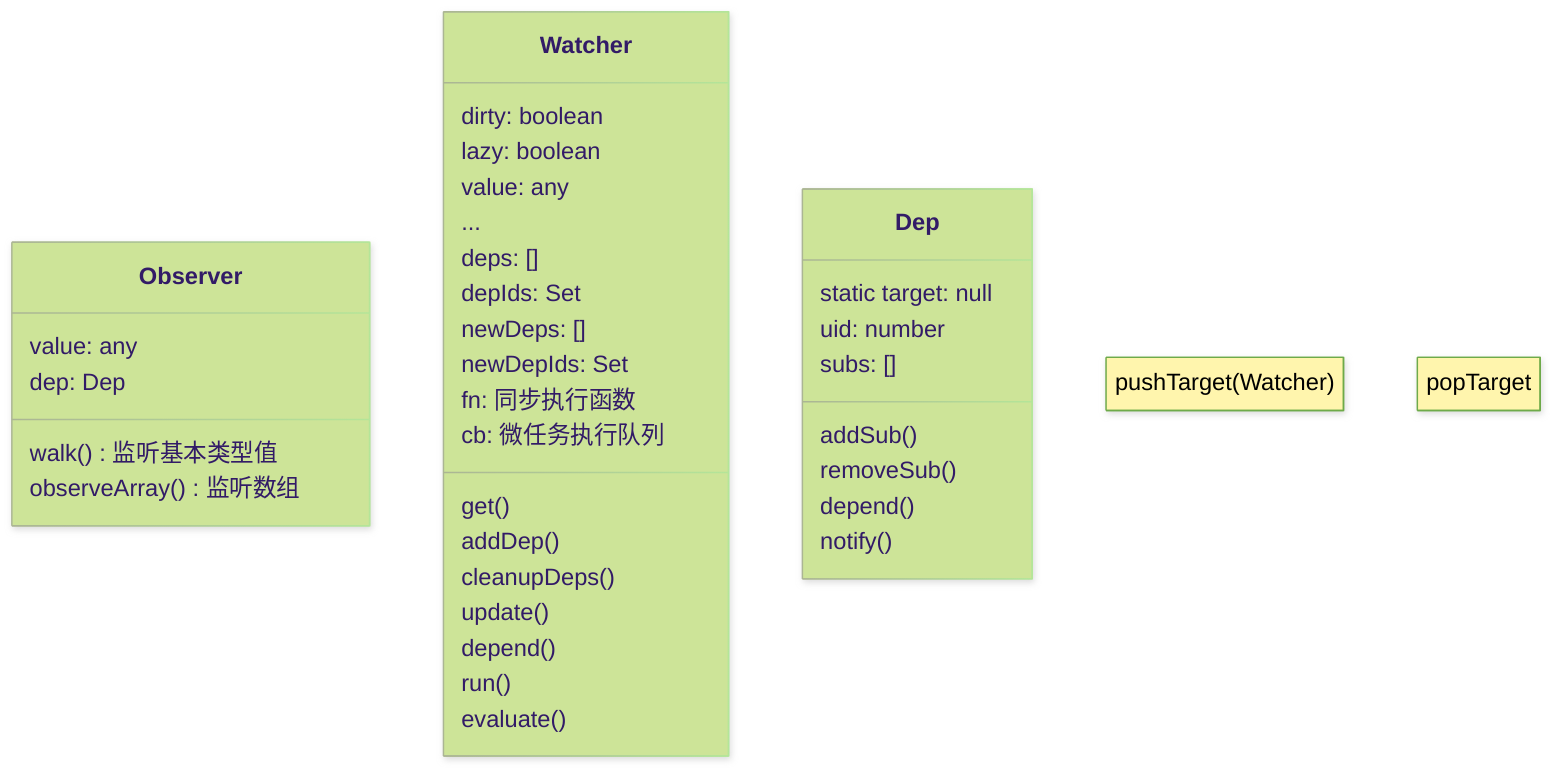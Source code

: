 ---
config:
  theme: forest
  look: neo
---
classDiagram
direction TB
  note "pushTarget(Watcher)"
  note "popTarget"
  class Observer {
    value: any
    dep: Dep
    walk() 监听基本类型值
    observeArray() 监听数组
  }
  class Watcher {
    dirty: boolean
    lazy: boolean
    value: any
    ...
    deps: []
    depIds: Set
    newDeps: []
    newDepIds: Set
    fn: 同步执行函数
    cb: 微任务执行队列
    get()
    addDep()
    cleanupDeps()
    update()
    depend()
    run()
    evaluate()
  }
  class Dep {
    static target: null
    uid: number
    subs: []
    addSub()
    removeSub()
    depend()
    notify()
  }